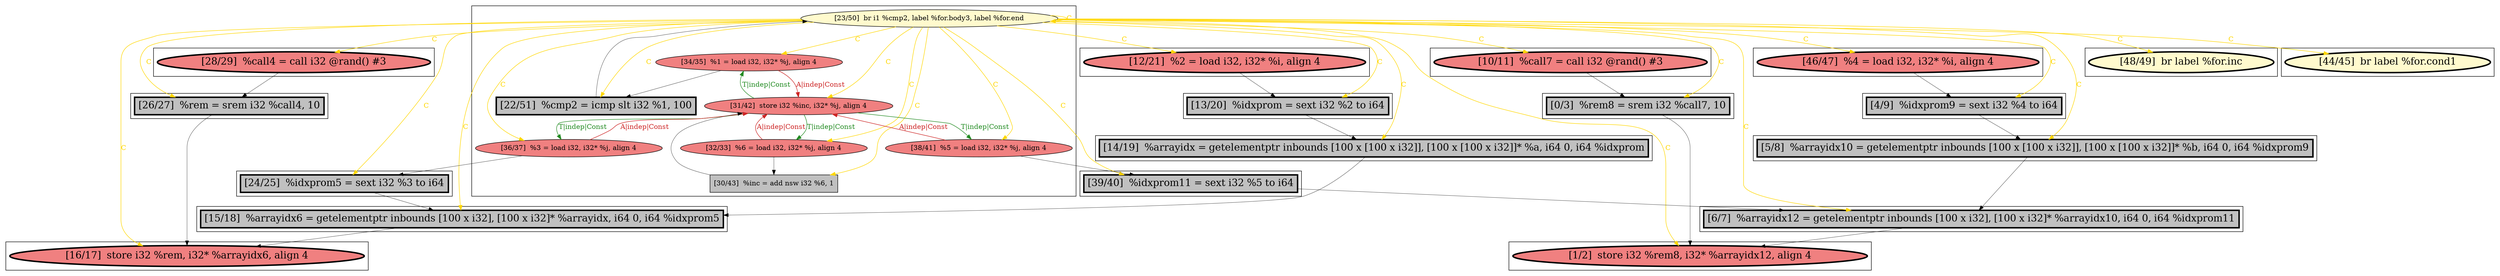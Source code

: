 
digraph G {



node1186->node1177 [style=solid,color=gold,label="C",penwidth=1.0,fontcolor=gold ]
node1185->node1189 [style=solid,color=firebrick3,label="A|indep|Const",penwidth=1.0,fontcolor=firebrick3 ]
node1189->node1185 [style=solid,color=forestgreen,label="T|indep|Const",penwidth=1.0,fontcolor=forestgreen ]
node1186->node1186 [style=solid,color=gold,label="C",penwidth=1.0,fontcolor=gold ]
node1186->node1187 [style=solid,color=gold,label="C",penwidth=1.0,fontcolor=gold ]
node1187->node1186 [style=solid,color=black,label="",penwidth=0.5,fontcolor=black ]
node1186->node1185 [style=solid,color=gold,label="C",penwidth=1.0,fontcolor=gold ]
node1184->node1189 [style=solid,color=firebrick3,label="A|indep|Const",penwidth=1.0,fontcolor=firebrick3 ]
node1190->node1189 [style=solid,color=black,label="",penwidth=0.5,fontcolor=black ]
node1186->node1173 [style=solid,color=gold,label="C",penwidth=1.0,fontcolor=gold ]
node1188->node1189 [style=solid,color=firebrick3,label="A|indep|Const",penwidth=1.0,fontcolor=firebrick3 ]
node1189->node1184 [style=solid,color=forestgreen,label="T|indep|Const",penwidth=1.0,fontcolor=forestgreen ]
node1189->node1188 [style=solid,color=forestgreen,label="T|indep|Const",penwidth=1.0,fontcolor=forestgreen ]
node1186->node1188 [style=solid,color=gold,label="C",penwidth=1.0,fontcolor=gold ]
node1186->node1183 [style=solid,color=gold,label="C",penwidth=1.0,fontcolor=gold ]
node1185->node1187 [style=solid,color=black,label="",penwidth=0.5,fontcolor=black ]
node1186->node1169 [style=solid,color=gold,label="C",penwidth=1.0,fontcolor=gold ]
node1184->node1180 [style=solid,color=black,label="",penwidth=0.5,fontcolor=black ]
node1178->node1174 [style=solid,color=black,label="",penwidth=0.5,fontcolor=black ]
node1186->node1190 [style=solid,color=gold,label="C",penwidth=1.0,fontcolor=gold ]
node1186->node1180 [style=solid,color=gold,label="C",penwidth=1.0,fontcolor=gold ]
node1186->node1178 [style=solid,color=gold,label="C",penwidth=1.0,fontcolor=gold ]
node1186->node1179 [style=solid,color=gold,label="C",penwidth=1.0,fontcolor=gold ]
node1172->node1176 [style=solid,color=black,label="",penwidth=0.5,fontcolor=black ]
node1186->node1193 [style=solid,color=gold,label="C",penwidth=1.0,fontcolor=gold ]
node1186->node1172 [style=solid,color=gold,label="C",penwidth=1.0,fontcolor=gold ]
node1186->node1170 [style=solid,color=gold,label="C",penwidth=1.0,fontcolor=gold ]
node1186->node1168 [style=solid,color=gold,label="C",penwidth=1.0,fontcolor=gold ]
node1169->node1168 [style=solid,color=black,label="",penwidth=0.5,fontcolor=black ]
node1186->node1184 [style=solid,color=gold,label="C",penwidth=1.0,fontcolor=gold ]
node1186->node1191 [style=solid,color=gold,label="C",penwidth=1.0,fontcolor=gold ]
node1192->node1174 [style=solid,color=black,label="",penwidth=0.5,fontcolor=black ]
node1186->node1174 [style=solid,color=gold,label="C",penwidth=1.0,fontcolor=gold ]
node1186->node1181 [style=solid,color=gold,label="C",penwidth=1.0,fontcolor=gold ]
node1186->node1192 [style=solid,color=gold,label="C",penwidth=1.0,fontcolor=gold ]
node1182->node1191 [style=solid,color=black,label="",penwidth=0.5,fontcolor=black ]
node1170->node1175 [style=solid,color=black,label="",penwidth=0.5,fontcolor=black ]
node1186->node1175 [style=solid,color=gold,label="C",penwidth=1.0,fontcolor=gold ]
node1179->node1192 [style=solid,color=black,label="",penwidth=0.5,fontcolor=black ]
node1175->node1168 [style=solid,color=black,label="",penwidth=0.5,fontcolor=black ]
node1180->node1192 [style=solid,color=black,label="",penwidth=0.5,fontcolor=black ]
node1186->node1189 [style=solid,color=gold,label="C",penwidth=1.0,fontcolor=gold ]
node1186->node1171 [style=solid,color=gold,label="C",penwidth=1.0,fontcolor=gold ]
node1186->node1182 [style=solid,color=gold,label="C",penwidth=1.0,fontcolor=gold ]
node1191->node1179 [style=solid,color=black,label="",penwidth=0.5,fontcolor=black ]
node1193->node1175 [style=solid,color=black,label="",penwidth=0.5,fontcolor=black ]
node1177->node1178 [style=solid,color=black,label="",penwidth=0.5,fontcolor=black ]
node1183->node1189 [style=solid,color=firebrick3,label="A|indep|Const",penwidth=1.0,fontcolor=firebrick3 ]
node1188->node1190 [style=solid,color=black,label="",penwidth=0.5,fontcolor=black ]
node1183->node1170 [style=solid,color=black,label="",penwidth=0.5,fontcolor=black ]
node1186->node1176 [style=solid,color=gold,label="C",penwidth=1.0,fontcolor=gold ]
node1176->node1193 [style=solid,color=black,label="",penwidth=0.5,fontcolor=black ]
node1189->node1183 [style=solid,color=forestgreen,label="T|indep|Const",penwidth=1.0,fontcolor=forestgreen ]
node1181->node1169 [style=solid,color=black,label="",penwidth=0.5,fontcolor=black ]


subgraph cluster18 {


node1193 [penwidth=3.0,fontsize=20,fillcolor=grey,label="[5/8]  %arrayidx10 = getelementptr inbounds [100 x [100 x i32]], [100 x [100 x i32]]* %b, i64 0, i64 %idxprom9",shape=rectangle,style=filled ]



}

subgraph cluster16 {


node1191 [penwidth=3.0,fontsize=20,fillcolor=grey,label="[13/20]  %idxprom = sext i32 %2 to i64",shape=rectangle,style=filled ]



}

subgraph cluster17 {


node1192 [penwidth=3.0,fontsize=20,fillcolor=grey,label="[15/18]  %arrayidx6 = getelementptr inbounds [100 x i32], [100 x i32]* %arrayidx, i64 0, i64 %idxprom5",shape=rectangle,style=filled ]



}

subgraph cluster4 {


node1172 [penwidth=3.0,fontsize=20,fillcolor=lightcoral,label="[46/47]  %4 = load i32, i32* %i, align 4",shape=ellipse,style=filled ]



}

subgraph cluster3 {


node1171 [penwidth=3.0,fontsize=20,fillcolor=lemonchiffon,label="[44/45]  br label %for.cond1",shape=ellipse,style=filled ]



}

subgraph cluster2 {


node1170 [penwidth=3.0,fontsize=20,fillcolor=grey,label="[39/40]  %idxprom11 = sext i32 %5 to i64",shape=rectangle,style=filled ]



}

subgraph cluster1 {


node1169 [penwidth=3.0,fontsize=20,fillcolor=grey,label="[0/3]  %rem8 = srem i32 %call7, 10",shape=rectangle,style=filled ]



}

subgraph cluster12 {


node1180 [penwidth=3.0,fontsize=20,fillcolor=grey,label="[24/25]  %idxprom5 = sext i32 %3 to i64",shape=rectangle,style=filled ]



}

subgraph cluster5 {


node1173 [penwidth=3.0,fontsize=20,fillcolor=lemonchiffon,label="[48/49]  br label %for.inc",shape=ellipse,style=filled ]



}

subgraph cluster0 {


node1168 [penwidth=3.0,fontsize=20,fillcolor=lightcoral,label="[1/2]  store i32 %rem8, i32* %arrayidx12, align 4",shape=ellipse,style=filled ]



}

subgraph cluster6 {


node1174 [penwidth=3.0,fontsize=20,fillcolor=lightcoral,label="[16/17]  store i32 %rem, i32* %arrayidx6, align 4",shape=ellipse,style=filled ]



}

subgraph cluster14 {


node1182 [penwidth=3.0,fontsize=20,fillcolor=lightcoral,label="[12/21]  %2 = load i32, i32* %i, align 4",shape=ellipse,style=filled ]



}

subgraph cluster7 {


node1175 [penwidth=3.0,fontsize=20,fillcolor=grey,label="[6/7]  %arrayidx12 = getelementptr inbounds [100 x i32], [100 x i32]* %arrayidx10, i64 0, i64 %idxprom11",shape=rectangle,style=filled ]



}

subgraph cluster8 {


node1176 [penwidth=3.0,fontsize=20,fillcolor=grey,label="[4/9]  %idxprom9 = sext i32 %4 to i64",shape=rectangle,style=filled ]



}

subgraph cluster9 {


node1177 [penwidth=3.0,fontsize=20,fillcolor=lightcoral,label="[28/29]  %call4 = call i32 @rand() #3",shape=ellipse,style=filled ]



}

subgraph cluster10 {


node1178 [penwidth=3.0,fontsize=20,fillcolor=grey,label="[26/27]  %rem = srem i32 %call4, 10",shape=rectangle,style=filled ]



}

subgraph cluster11 {


node1179 [penwidth=3.0,fontsize=20,fillcolor=grey,label="[14/19]  %arrayidx = getelementptr inbounds [100 x [100 x i32]], [100 x [100 x i32]]* %a, i64 0, i64 %idxprom",shape=rectangle,style=filled ]



}

subgraph cluster13 {


node1181 [penwidth=3.0,fontsize=20,fillcolor=lightcoral,label="[10/11]  %call7 = call i32 @rand() #3",shape=ellipse,style=filled ]



}

subgraph cluster15 {


node1190 [fillcolor=grey,label="[30/43]  %inc = add nsw i32 %6, 1",shape=rectangle,style=filled ]
node1189 [fillcolor=lightcoral,label="[31/42]  store i32 %inc, i32* %j, align 4",shape=ellipse,style=filled ]
node1184 [fillcolor=lightcoral,label="[36/37]  %3 = load i32, i32* %j, align 4",shape=ellipse,style=filled ]
node1183 [fillcolor=lightcoral,label="[38/41]  %5 = load i32, i32* %j, align 4",shape=ellipse,style=filled ]
node1185 [fillcolor=lightcoral,label="[34/35]  %1 = load i32, i32* %j, align 4",shape=ellipse,style=filled ]
node1186 [fillcolor=lemonchiffon,label="[23/50]  br i1 %cmp2, label %for.body3, label %for.end",shape=ellipse,style=filled ]
node1187 [penwidth=3.0,fontsize=20,fillcolor=grey,label="[22/51]  %cmp2 = icmp slt i32 %1, 100",shape=rectangle,style=filled ]
node1188 [fillcolor=lightcoral,label="[32/33]  %6 = load i32, i32* %j, align 4",shape=ellipse,style=filled ]



}

}
